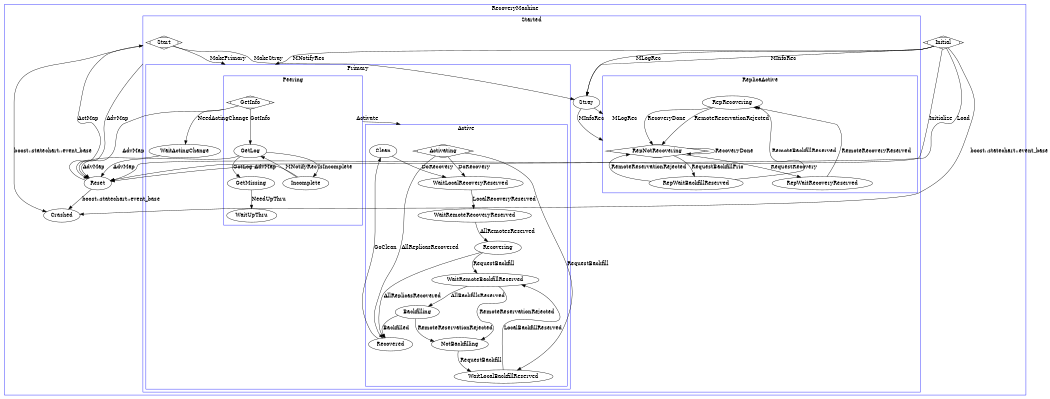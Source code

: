 digraph G {
	size="7,7"
	compound=true;
	subgraph cluster0 {
		label = "RecoveryMachine";
		color = "blue";
		Crashed;
		Initial[shape=Mdiamond];
		Reset;
		subgraph cluster1 {
			label = "Started";
			color = "blue";
			Start[shape=Mdiamond];
			subgraph cluster2 {
				label = "Primary";
				color = "blue";
				WaitActingChange;
				subgraph cluster3 {
					label = "Peering";
					color = "blue";
					GetInfo[shape=Mdiamond];
					GetLog;
					GetMissing;
					WaitUpThru;
					Incomplete;
				}
				subgraph cluster4 {
					label = "Active";
					color = "blue";
					Clean;
					Recovered;
					Backfilling;
					WaitRemoteBackfillReserved;
					WaitLocalBackfillReserved;
					NotBackfilling;
					Recovering;
					WaitRemoteRecoveryReserved;
					WaitLocalRecoveryReserved;
					Activating[shape=Mdiamond];
				}
			}
			subgraph cluster5 {
				label = "ReplicaActive";
				color = "blue";
				RepRecovering;
				RepWaitBackfillReserved;
				RepWaitRecoveryReserved;
				RepNotRecovering[shape=Mdiamond];
			}
			Stray;
		}
	}
GetInfo -> WaitActingChange [label="NeedActingChange",ltail=cluster2,];
Clean -> WaitLocalRecoveryReserved [label="DoRecovery",];
Activating -> WaitLocalRecoveryReserved [label="DoRecovery",];
Reset -> Start [label="ActMap",lhead=cluster1,];
Recovered -> Clean [label="GoClean",];
Start -> GetInfo [label="MakePrimary",lhead=cluster2,];
Initial -> Crashed [label="boost::statechart::event_base",];
Reset -> Crashed [label="boost::statechart::event_base",];
Start -> Crashed [label="boost::statechart::event_base",ltail=cluster1,];
GetLog -> GetMissing [label="GotLog",];
Initial -> GetInfo [label="MNotifyRec",lhead=cluster2,];
Incomplete -> GetLog [label="MNotifyRec",];
Initial -> Stray [label="MLogRec",];
Stray -> RepNotRecovering [label="MLogRec",lhead=cluster5,];
Activating -> Recovered [label="AllReplicasRecovered",];
Recovering -> Recovered [label="AllReplicasRecovered",];
WaitRemoteRecoveryReserved -> Recovering [label="AllRemotesReserved",];
Initial -> Reset [label="Initialize",];
RepNotRecovering -> RepWaitRecoveryReserved [label="RequestRecovery",];
NotBackfilling -> WaitLocalBackfillReserved [label="RequestBackfill",];
Activating -> WaitLocalBackfillReserved [label="RequestBackfill",];
Recovering -> WaitRemoteBackfillReserved [label="RequestBackfill",];
Initial -> Reset [label="Load",];
GetMissing -> WaitUpThru [label="NeedUpThru",];
RepWaitRecoveryReserved -> RepRecovering [label="RemoteRecoveryReserved",];
WaitLocalRecoveryReserved -> WaitRemoteRecoveryReserved [label="LocalRecoveryReserved",];
RepNotRecovering -> RepWaitBackfillReserved [label="RequestBackfillPrio",];
WaitRemoteBackfillReserved -> Backfilling [label="AllBackfillsReserved",];
Backfilling -> Recovered [label="Backfilled",];
Initial -> Stray [label="MInfoRec",];
Stray -> RepNotRecovering [label="MInfoRec",lhead=cluster5,];
RepRecovering -> RepNotRecovering [label="RecoveryDone",];
RepNotRecovering -> RepNotRecovering [label="RecoveryDone",];
RepRecovering -> RepNotRecovering [label="RemoteReservationRejected",];
Backfilling -> NotBackfilling [label="RemoteReservationRejected",];
WaitRemoteBackfillReserved -> NotBackfilling [label="RemoteReservationRejected",];
RepWaitBackfillReserved -> RepNotRecovering [label="RemoteReservationRejected",];
GetLog -> Incomplete [label="IsIncomplete",];
WaitLocalBackfillReserved -> WaitRemoteBackfillReserved [label="LocalBackfillReserved",];
GetInfo -> Activating [label="Activate",ltail=cluster3,lhead=cluster4,];
GetInfo -> GetLog [label="GotInfo",];
Start -> Reset [label="AdvMap",ltail=cluster1,];
GetInfo -> Reset [label="AdvMap",ltail=cluster3,];
GetLog -> Reset [label="AdvMap",];
WaitActingChange -> Reset [label="AdvMap",];
Incomplete -> Reset [label="AdvMap",];
RepWaitBackfillReserved -> RepRecovering [label="RemoteBackfillReserved",];
Start -> Stray [label="MakeStray",];
}
